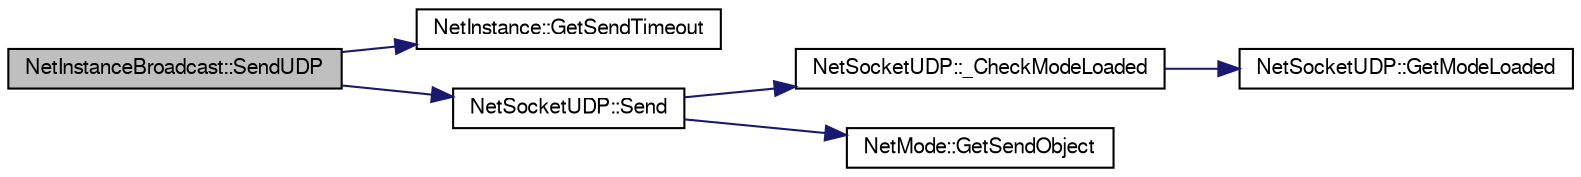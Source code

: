 digraph G
{
  edge [fontname="FreeSans",fontsize="10",labelfontname="FreeSans",labelfontsize="10"];
  node [fontname="FreeSans",fontsize="10",shape=record];
  rankdir=LR;
  Node1 [label="NetInstanceBroadcast::SendUDP",height=0.2,width=0.4,color="black", fillcolor="grey75", style="filled" fontcolor="black"];
  Node1 -> Node2 [color="midnightblue",fontsize="10",style="solid",fontname="FreeSans"];
  Node2 [label="NetInstance::GetSendTimeout",height=0.2,width=0.4,color="black", fillcolor="white", style="filled",URL="$class_net_instance.html#acb2e37ec4f37f5f7733bca4e452e1754"];
  Node1 -> Node3 [color="midnightblue",fontsize="10",style="solid",fontname="FreeSans"];
  Node3 [label="NetSocketUDP::Send",height=0.2,width=0.4,color="black", fillcolor="white", style="filled",URL="$class_net_socket_u_d_p.html#ab9f7c46f5aab7fb043a40f831132f213"];
  Node3 -> Node4 [color="midnightblue",fontsize="10",style="solid",fontname="FreeSans"];
  Node4 [label="NetSocketUDP::_CheckModeLoaded",height=0.2,width=0.4,color="black", fillcolor="white", style="filled",URL="$class_net_socket_u_d_p.html#ae662914a3555b1f44b707f76e7c21c4f"];
  Node4 -> Node5 [color="midnightblue",fontsize="10",style="solid",fontname="FreeSans"];
  Node5 [label="NetSocketUDP::GetModeLoaded",height=0.2,width=0.4,color="black", fillcolor="white", style="filled",URL="$class_net_socket_u_d_p.html#a499d202ab574a2b4eee0bb74affb7803"];
  Node3 -> Node6 [color="midnightblue",fontsize="10",style="solid",fontname="FreeSans"];
  Node6 [label="NetMode::GetSendObject",height=0.2,width=0.4,color="black", fillcolor="white", style="filled",URL="$class_net_mode.html#a2a44f68cb6dccbeff90cabbdede0b54e"];
}
